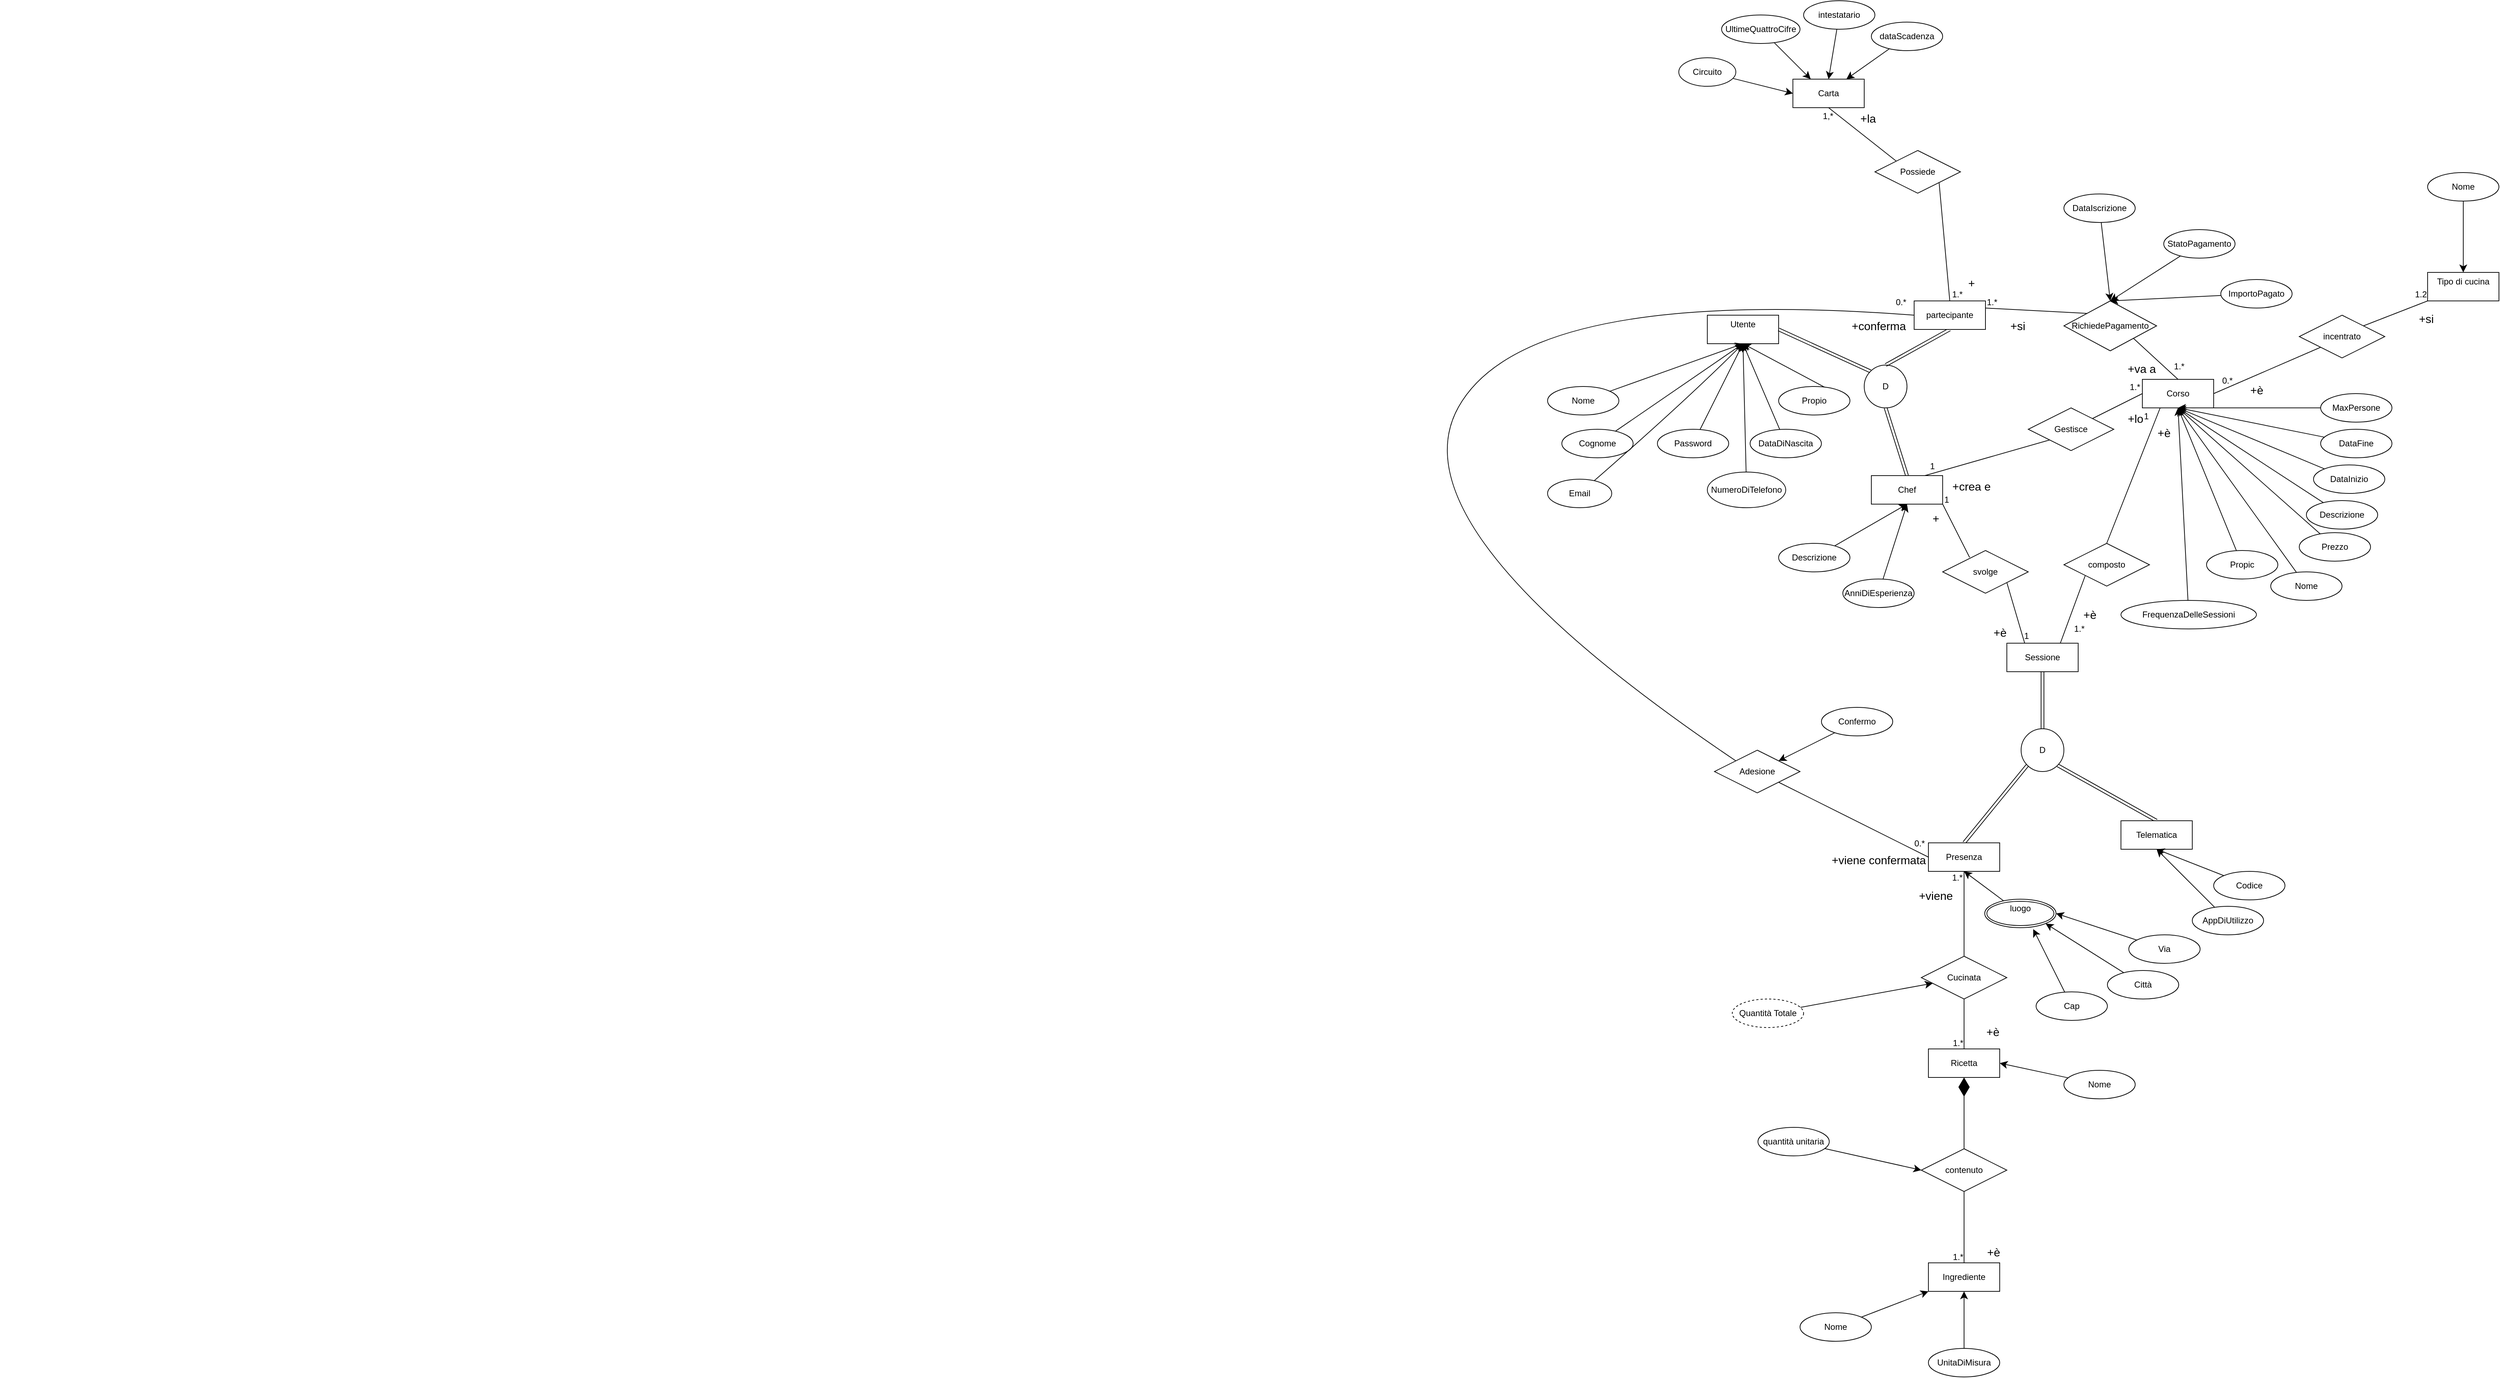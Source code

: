 <mxfile version="27.1.6">
  <diagram name="Pagina-1" id="CrMDjBlIIsMvtIR3jukK">
    <mxGraphModel dx="4675" dy="1011" grid="1" gridSize="10" guides="1" tooltips="1" connect="1" arrows="1" fold="1" page="1" pageScale="1" pageWidth="3000" pageHeight="2000" math="0" shadow="0">
      <root>
        <mxCell id="0" />
        <mxCell id="1" parent="0" />
        <mxCell id="z-VN7F9g0eXBZ2TctAri-1" value="Carta" style="whiteSpace=wrap;html=1;align=center;" vertex="1" parent="1">
          <mxGeometry x="1124" y="160" width="100" height="40" as="geometry" />
        </mxCell>
        <mxCell id="z-VN7F9g0eXBZ2TctAri-2" style="edgeStyle=none;curved=1;rounded=0;orthogonalLoop=1;jettySize=auto;html=1;entryX=0.25;entryY=0;entryDx=0;entryDy=0;fontSize=12;startSize=8;endSize=8;" edge="1" parent="1" source="z-VN7F9g0eXBZ2TctAri-3" target="z-VN7F9g0eXBZ2TctAri-1">
          <mxGeometry relative="1" as="geometry" />
        </mxCell>
        <mxCell id="z-VN7F9g0eXBZ2TctAri-3" value="UltimeQuattroCifre" style="ellipse;whiteSpace=wrap;html=1;align=center;" vertex="1" parent="1">
          <mxGeometry x="1024" y="70" width="110" height="40" as="geometry" />
        </mxCell>
        <mxCell id="z-VN7F9g0eXBZ2TctAri-4" style="edgeStyle=none;curved=1;rounded=0;orthogonalLoop=1;jettySize=auto;html=1;entryX=0.5;entryY=0;entryDx=0;entryDy=0;fontSize=12;startSize=8;endSize=8;" edge="1" parent="1" source="z-VN7F9g0eXBZ2TctAri-5" target="z-VN7F9g0eXBZ2TctAri-1">
          <mxGeometry relative="1" as="geometry" />
        </mxCell>
        <mxCell id="z-VN7F9g0eXBZ2TctAri-5" value="intestatario" style="ellipse;whiteSpace=wrap;html=1;align=center;" vertex="1" parent="1">
          <mxGeometry x="1139" y="50" width="100" height="40" as="geometry" />
        </mxCell>
        <mxCell id="z-VN7F9g0eXBZ2TctAri-6" style="edgeStyle=none;curved=1;rounded=0;orthogonalLoop=1;jettySize=auto;html=1;entryX=0.75;entryY=0;entryDx=0;entryDy=0;fontSize=12;startSize=8;endSize=8;" edge="1" parent="1" source="z-VN7F9g0eXBZ2TctAri-7" target="z-VN7F9g0eXBZ2TctAri-1">
          <mxGeometry relative="1" as="geometry" />
        </mxCell>
        <mxCell id="z-VN7F9g0eXBZ2TctAri-7" value="dataScadenza" style="ellipse;whiteSpace=wrap;html=1;align=center;" vertex="1" parent="1">
          <mxGeometry x="1234" y="80" width="100" height="40" as="geometry" />
        </mxCell>
        <mxCell id="z-VN7F9g0eXBZ2TctAri-8" style="edgeStyle=none;curved=1;rounded=0;orthogonalLoop=1;jettySize=auto;html=1;entryX=0;entryY=0.5;entryDx=0;entryDy=0;fontSize=12;startSize=8;endSize=8;" edge="1" parent="1" source="z-VN7F9g0eXBZ2TctAri-9" target="z-VN7F9g0eXBZ2TctAri-1">
          <mxGeometry relative="1" as="geometry" />
        </mxCell>
        <mxCell id="z-VN7F9g0eXBZ2TctAri-9" value="Circuito" style="ellipse;whiteSpace=wrap;html=1;align=center;" vertex="1" parent="1">
          <mxGeometry x="964" y="130" width="80" height="40" as="geometry" />
        </mxCell>
        <mxCell id="z-VN7F9g0eXBZ2TctAri-10" value="Utente&lt;div&gt;&lt;br&gt;&lt;/div&gt;" style="whiteSpace=wrap;html=1;align=center;" vertex="1" parent="1">
          <mxGeometry x="1004" y="491" width="100" height="40" as="geometry" />
        </mxCell>
        <mxCell id="z-VN7F9g0eXBZ2TctAri-11" style="edgeStyle=none;curved=1;rounded=0;orthogonalLoop=1;jettySize=auto;html=1;entryX=0.5;entryY=1;entryDx=0;entryDy=0;fontSize=12;startSize=8;endSize=8;" edge="1" parent="1" source="z-VN7F9g0eXBZ2TctAri-12" target="z-VN7F9g0eXBZ2TctAri-10">
          <mxGeometry relative="1" as="geometry" />
        </mxCell>
        <mxCell id="z-VN7F9g0eXBZ2TctAri-12" value="Cognome" style="ellipse;whiteSpace=wrap;html=1;align=center;" vertex="1" parent="1">
          <mxGeometry x="800" y="651" width="100" height="40" as="geometry" />
        </mxCell>
        <mxCell id="z-VN7F9g0eXBZ2TctAri-13" style="edgeStyle=none;curved=1;rounded=0;orthogonalLoop=1;jettySize=auto;html=1;entryX=0.5;entryY=1;entryDx=0;entryDy=0;fontSize=12;startSize=8;endSize=8;exitX=1;exitY=0.5;exitDx=0;exitDy=0;" edge="1" parent="1" source="z-VN7F9g0eXBZ2TctAri-14" target="z-VN7F9g0eXBZ2TctAri-10">
          <mxGeometry relative="1" as="geometry">
            <mxPoint x="882.627" y="473.699" as="sourcePoint" />
          </mxGeometry>
        </mxCell>
        <mxCell id="z-VN7F9g0eXBZ2TctAri-14" value="Propio" style="ellipse;whiteSpace=wrap;html=1;align=center;" vertex="1" parent="1">
          <mxGeometry x="1104" y="591" width="100" height="40" as="geometry" />
        </mxCell>
        <mxCell id="z-VN7F9g0eXBZ2TctAri-15" style="edgeStyle=none;curved=1;rounded=0;orthogonalLoop=1;jettySize=auto;html=1;entryX=0.5;entryY=1;entryDx=0;entryDy=0;fontSize=12;startSize=8;endSize=8;" edge="1" parent="1" source="z-VN7F9g0eXBZ2TctAri-16" target="z-VN7F9g0eXBZ2TctAri-10">
          <mxGeometry relative="1" as="geometry" />
        </mxCell>
        <mxCell id="z-VN7F9g0eXBZ2TctAri-16" value="Nome" style="ellipse;whiteSpace=wrap;html=1;align=center;" vertex="1" parent="1">
          <mxGeometry x="780" y="591" width="100" height="40" as="geometry" />
        </mxCell>
        <mxCell id="z-VN7F9g0eXBZ2TctAri-17" style="edgeStyle=none;curved=1;rounded=0;orthogonalLoop=1;jettySize=auto;html=1;entryX=0.5;entryY=1;entryDx=0;entryDy=0;fontSize=12;startSize=8;endSize=8;" edge="1" parent="1" source="z-VN7F9g0eXBZ2TctAri-18" target="z-VN7F9g0eXBZ2TctAri-10">
          <mxGeometry relative="1" as="geometry" />
        </mxCell>
        <mxCell id="z-VN7F9g0eXBZ2TctAri-18" value="NumeroDiTelefono" style="ellipse;whiteSpace=wrap;html=1;align=center;" vertex="1" parent="1">
          <mxGeometry x="1004" y="711" width="110" height="50" as="geometry" />
        </mxCell>
        <mxCell id="z-VN7F9g0eXBZ2TctAri-19" style="edgeStyle=none;curved=1;rounded=0;orthogonalLoop=1;jettySize=auto;html=1;entryX=0.5;entryY=1;entryDx=0;entryDy=0;fontSize=12;startSize=8;endSize=8;" edge="1" parent="1" source="z-VN7F9g0eXBZ2TctAri-20" target="z-VN7F9g0eXBZ2TctAri-10">
          <mxGeometry relative="1" as="geometry" />
        </mxCell>
        <mxCell id="z-VN7F9g0eXBZ2TctAri-20" value="DataDiNascita" style="ellipse;whiteSpace=wrap;html=1;align=center;" vertex="1" parent="1">
          <mxGeometry x="1064" y="651" width="100" height="40" as="geometry" />
        </mxCell>
        <mxCell id="z-VN7F9g0eXBZ2TctAri-21" style="edgeStyle=none;curved=1;rounded=0;orthogonalLoop=1;jettySize=auto;html=1;entryX=0.5;entryY=1;entryDx=0;entryDy=0;fontSize=12;startSize=8;endSize=8;" edge="1" parent="1" source="z-VN7F9g0eXBZ2TctAri-22" target="z-VN7F9g0eXBZ2TctAri-10">
          <mxGeometry relative="1" as="geometry">
            <Array as="points">
              <mxPoint x="974" y="611" />
            </Array>
          </mxGeometry>
        </mxCell>
        <mxCell id="z-VN7F9g0eXBZ2TctAri-22" value="Email" style="ellipse;whiteSpace=wrap;html=1;align=center;" vertex="1" parent="1">
          <mxGeometry x="780" y="721" width="90" height="40" as="geometry" />
        </mxCell>
        <mxCell id="z-VN7F9g0eXBZ2TctAri-23" style="edgeStyle=none;curved=1;rounded=0;orthogonalLoop=1;jettySize=auto;html=1;entryX=0.5;entryY=1;entryDx=0;entryDy=0;fontSize=12;startSize=8;endSize=8;" edge="1" parent="1" source="z-VN7F9g0eXBZ2TctAri-24" target="z-VN7F9g0eXBZ2TctAri-10">
          <mxGeometry relative="1" as="geometry" />
        </mxCell>
        <mxCell id="z-VN7F9g0eXBZ2TctAri-24" value="Password" style="ellipse;whiteSpace=wrap;html=1;align=center;" vertex="1" parent="1">
          <mxGeometry x="934" y="651" width="100" height="40" as="geometry" />
        </mxCell>
        <mxCell id="z-VN7F9g0eXBZ2TctAri-25" value="" style="verticalLabelPosition=bottom;verticalAlign=top;html=1;shape=mxgraph.flowchart.on-page_reference;" vertex="1" parent="1">
          <mxGeometry x="1224" y="561" width="60" height="60" as="geometry" />
        </mxCell>
        <mxCell id="z-VN7F9g0eXBZ2TctAri-26" value="" style="shape=link;html=1;rounded=0;fontSize=12;startSize=8;endSize=8;curved=1;entryX=0.145;entryY=0.145;entryDx=0;entryDy=0;entryPerimeter=0;" edge="1" parent="1" target="z-VN7F9g0eXBZ2TctAri-25">
          <mxGeometry relative="1" as="geometry">
            <mxPoint x="1104" y="511" as="sourcePoint" />
            <mxPoint x="1264" y="511" as="targetPoint" />
          </mxGeometry>
        </mxCell>
        <mxCell id="z-VN7F9g0eXBZ2TctAri-27" value="D" style="text;html=1;align=center;verticalAlign=middle;whiteSpace=wrap;rounded=0;" vertex="1" parent="1">
          <mxGeometry x="1224" y="576" width="60" height="30" as="geometry" />
        </mxCell>
        <mxCell id="z-VN7F9g0eXBZ2TctAri-28" value="" style="shape=link;html=1;rounded=0;fontSize=12;startSize=8;endSize=8;curved=1;entryX=0.5;entryY=1;entryDx=0;entryDy=0;entryPerimeter=0;exitX=0.5;exitY=0;exitDx=0;exitDy=0;" edge="1" parent="1" source="z-VN7F9g0eXBZ2TctAri-31" target="z-VN7F9g0eXBZ2TctAri-25">
          <mxGeometry width="100" relative="1" as="geometry">
            <mxPoint x="1264" y="711" as="sourcePoint" />
            <mxPoint x="1194" y="671" as="targetPoint" />
          </mxGeometry>
        </mxCell>
        <mxCell id="z-VN7F9g0eXBZ2TctAri-29" value="" style="shape=link;html=1;rounded=0;fontSize=12;startSize=8;endSize=8;curved=1;entryX=0.5;entryY=0;entryDx=0;entryDy=0;entryPerimeter=0;exitX=0.5;exitY=1;exitDx=0;exitDy=0;" edge="1" parent="1" source="z-VN7F9g0eXBZ2TctAri-30" target="z-VN7F9g0eXBZ2TctAri-25">
          <mxGeometry width="100" relative="1" as="geometry">
            <mxPoint x="1324" y="501" as="sourcePoint" />
            <mxPoint x="1194" y="581" as="targetPoint" />
          </mxGeometry>
        </mxCell>
        <mxCell id="z-VN7F9g0eXBZ2TctAri-30" value="partecipante" style="whiteSpace=wrap;html=1;align=center;" vertex="1" parent="1">
          <mxGeometry x="1294" y="471" width="100" height="40" as="geometry" />
        </mxCell>
        <mxCell id="z-VN7F9g0eXBZ2TctAri-31" value="Chef" style="whiteSpace=wrap;html=1;align=center;" vertex="1" parent="1">
          <mxGeometry x="1234" y="716" width="100" height="40" as="geometry" />
        </mxCell>
        <mxCell id="z-VN7F9g0eXBZ2TctAri-32" value="Possiede" style="shape=rhombus;perimeter=rhombusPerimeter;whiteSpace=wrap;html=1;align=center;" vertex="1" parent="1">
          <mxGeometry x="1239" y="260" width="120" height="60" as="geometry" />
        </mxCell>
        <mxCell id="z-VN7F9g0eXBZ2TctAri-33" value="" style="endArrow=none;html=1;rounded=0;fontSize=12;startSize=8;endSize=8;curved=1;entryX=0.5;entryY=0;entryDx=0;entryDy=0;exitX=1;exitY=1;exitDx=0;exitDy=0;" edge="1" parent="1" source="z-VN7F9g0eXBZ2TctAri-32" target="z-VN7F9g0eXBZ2TctAri-30">
          <mxGeometry relative="1" as="geometry">
            <mxPoint x="1144" y="411" as="sourcePoint" />
            <mxPoint x="1304" y="411" as="targetPoint" />
          </mxGeometry>
        </mxCell>
        <mxCell id="z-VN7F9g0eXBZ2TctAri-34" value="1.*" style="resizable=0;html=1;whiteSpace=wrap;align=right;verticalAlign=bottom;" connectable="0" vertex="1" parent="z-VN7F9g0eXBZ2TctAri-33">
          <mxGeometry x="1" relative="1" as="geometry">
            <mxPoint x="20" as="offset" />
          </mxGeometry>
        </mxCell>
        <mxCell id="z-VN7F9g0eXBZ2TctAri-35" value="" style="endArrow=none;html=1;rounded=0;fontSize=12;startSize=8;endSize=8;curved=1;exitX=0.5;exitY=1;exitDx=0;exitDy=0;entryX=0;entryY=0;entryDx=0;entryDy=0;" edge="1" parent="1" source="z-VN7F9g0eXBZ2TctAri-1" target="z-VN7F9g0eXBZ2TctAri-32">
          <mxGeometry relative="1" as="geometry">
            <mxPoint x="1184" y="280" as="sourcePoint" />
            <mxPoint x="1344" y="280" as="targetPoint" />
          </mxGeometry>
        </mxCell>
        <mxCell id="z-VN7F9g0eXBZ2TctAri-36" value="1,*" style="resizable=0;html=1;whiteSpace=wrap;align=left;verticalAlign=bottom;" connectable="0" vertex="1" parent="z-VN7F9g0eXBZ2TctAri-35">
          <mxGeometry x="-1" relative="1" as="geometry">
            <mxPoint x="-10" y="20" as="offset" />
          </mxGeometry>
        </mxCell>
        <mxCell id="z-VN7F9g0eXBZ2TctAri-37" style="edgeStyle=none;curved=1;rounded=0;orthogonalLoop=1;jettySize=auto;html=1;entryX=0.5;entryY=1;entryDx=0;entryDy=0;fontSize=12;startSize=8;endSize=8;" edge="1" parent="1" source="z-VN7F9g0eXBZ2TctAri-38" target="z-VN7F9g0eXBZ2TctAri-31">
          <mxGeometry relative="1" as="geometry" />
        </mxCell>
        <mxCell id="z-VN7F9g0eXBZ2TctAri-38" value="Descrizione" style="ellipse;whiteSpace=wrap;html=1;align=center;" vertex="1" parent="1">
          <mxGeometry x="1104" y="811" width="100" height="40" as="geometry" />
        </mxCell>
        <mxCell id="z-VN7F9g0eXBZ2TctAri-39" style="edgeStyle=none;curved=1;rounded=0;orthogonalLoop=1;jettySize=auto;html=1;entryX=0.5;entryY=1;entryDx=0;entryDy=0;fontSize=12;startSize=8;endSize=8;" edge="1" parent="1" source="z-VN7F9g0eXBZ2TctAri-40" target="z-VN7F9g0eXBZ2TctAri-31">
          <mxGeometry relative="1" as="geometry" />
        </mxCell>
        <mxCell id="z-VN7F9g0eXBZ2TctAri-40" value="AnniDiEsperienza" style="ellipse;whiteSpace=wrap;html=1;align=center;" vertex="1" parent="1">
          <mxGeometry x="1194" y="861" width="100" height="40" as="geometry" />
        </mxCell>
        <mxCell id="z-VN7F9g0eXBZ2TctAri-41" value="Corso" style="whiteSpace=wrap;html=1;align=center;" vertex="1" parent="1">
          <mxGeometry x="1614" y="581" width="100" height="40" as="geometry" />
        </mxCell>
        <mxCell id="z-VN7F9g0eXBZ2TctAri-42" style="edgeStyle=none;curved=1;rounded=0;orthogonalLoop=1;jettySize=auto;html=1;entryX=0.5;entryY=1;entryDx=0;entryDy=0;fontSize=12;startSize=8;endSize=8;" edge="1" parent="1" source="z-VN7F9g0eXBZ2TctAri-43" target="z-VN7F9g0eXBZ2TctAri-41">
          <mxGeometry relative="1" as="geometry" />
        </mxCell>
        <mxCell id="z-VN7F9g0eXBZ2TctAri-43" value="Nome" style="ellipse;whiteSpace=wrap;html=1;align=center;" vertex="1" parent="1">
          <mxGeometry x="1794" y="851" width="100" height="40" as="geometry" />
        </mxCell>
        <mxCell id="z-VN7F9g0eXBZ2TctAri-44" style="edgeStyle=none;curved=1;rounded=0;orthogonalLoop=1;jettySize=auto;html=1;entryX=0.5;entryY=1;entryDx=0;entryDy=0;fontSize=12;startSize=8;endSize=8;" edge="1" parent="1" source="z-VN7F9g0eXBZ2TctAri-45" target="z-VN7F9g0eXBZ2TctAri-41">
          <mxGeometry relative="1" as="geometry" />
        </mxCell>
        <mxCell id="z-VN7F9g0eXBZ2TctAri-45" value="FrequenzaDelleSessioni" style="ellipse;whiteSpace=wrap;html=1;align=center;" vertex="1" parent="1">
          <mxGeometry x="1584" y="891" width="190" height="40" as="geometry" />
        </mxCell>
        <mxCell id="z-VN7F9g0eXBZ2TctAri-46" style="edgeStyle=none;curved=1;rounded=0;orthogonalLoop=1;jettySize=auto;html=1;entryX=0.5;entryY=1;entryDx=0;entryDy=0;fontSize=12;startSize=8;endSize=8;" edge="1" parent="1" source="z-VN7F9g0eXBZ2TctAri-47" target="z-VN7F9g0eXBZ2TctAri-41">
          <mxGeometry relative="1" as="geometry" />
        </mxCell>
        <mxCell id="z-VN7F9g0eXBZ2TctAri-47" value="Propic" style="ellipse;whiteSpace=wrap;html=1;align=center;" vertex="1" parent="1">
          <mxGeometry x="1704" y="821" width="100" height="40" as="geometry" />
        </mxCell>
        <mxCell id="z-VN7F9g0eXBZ2TctAri-48" style="edgeStyle=none;curved=1;rounded=0;orthogonalLoop=1;jettySize=auto;html=1;entryX=0.5;entryY=1;entryDx=0;entryDy=0;fontSize=12;startSize=8;endSize=8;" edge="1" parent="1" source="z-VN7F9g0eXBZ2TctAri-49" target="z-VN7F9g0eXBZ2TctAri-41">
          <mxGeometry relative="1" as="geometry" />
        </mxCell>
        <mxCell id="z-VN7F9g0eXBZ2TctAri-49" value="Prezzo" style="ellipse;whiteSpace=wrap;html=1;align=center;" vertex="1" parent="1">
          <mxGeometry x="1834" y="796" width="100" height="40" as="geometry" />
        </mxCell>
        <mxCell id="z-VN7F9g0eXBZ2TctAri-50" style="edgeStyle=none;curved=1;rounded=0;orthogonalLoop=1;jettySize=auto;html=1;entryX=0.5;entryY=1;entryDx=0;entryDy=0;fontSize=12;startSize=8;endSize=8;" edge="1" parent="1" source="z-VN7F9g0eXBZ2TctAri-51" target="z-VN7F9g0eXBZ2TctAri-41">
          <mxGeometry relative="1" as="geometry" />
        </mxCell>
        <mxCell id="z-VN7F9g0eXBZ2TctAri-51" value="Descrizione" style="ellipse;whiteSpace=wrap;html=1;align=center;" vertex="1" parent="1">
          <mxGeometry x="1844" y="751" width="100" height="40" as="geometry" />
        </mxCell>
        <mxCell id="z-VN7F9g0eXBZ2TctAri-52" style="edgeStyle=none;curved=1;rounded=0;orthogonalLoop=1;jettySize=auto;html=1;entryX=0.5;entryY=1;entryDx=0;entryDy=0;fontSize=12;startSize=8;endSize=8;" edge="1" parent="1" source="z-VN7F9g0eXBZ2TctAri-53" target="z-VN7F9g0eXBZ2TctAri-41">
          <mxGeometry relative="1" as="geometry" />
        </mxCell>
        <mxCell id="z-VN7F9g0eXBZ2TctAri-53" value="DataInizio" style="ellipse;whiteSpace=wrap;html=1;align=center;" vertex="1" parent="1">
          <mxGeometry x="1854" y="701" width="100" height="40" as="geometry" />
        </mxCell>
        <mxCell id="z-VN7F9g0eXBZ2TctAri-54" style="edgeStyle=none;curved=1;rounded=0;orthogonalLoop=1;jettySize=auto;html=1;entryX=0.5;entryY=1;entryDx=0;entryDy=0;fontSize=12;startSize=8;endSize=8;" edge="1" parent="1" source="z-VN7F9g0eXBZ2TctAri-55" target="z-VN7F9g0eXBZ2TctAri-41">
          <mxGeometry relative="1" as="geometry" />
        </mxCell>
        <mxCell id="z-VN7F9g0eXBZ2TctAri-55" value="DataFine" style="ellipse;whiteSpace=wrap;html=1;align=center;" vertex="1" parent="1">
          <mxGeometry x="1864" y="651" width="100" height="40" as="geometry" />
        </mxCell>
        <mxCell id="z-VN7F9g0eXBZ2TctAri-56" style="edgeStyle=none;curved=1;rounded=0;orthogonalLoop=1;jettySize=auto;html=1;entryX=0.5;entryY=1;entryDx=0;entryDy=0;fontSize=12;startSize=8;endSize=8;" edge="1" parent="1" source="z-VN7F9g0eXBZ2TctAri-57" target="z-VN7F9g0eXBZ2TctAri-41">
          <mxGeometry relative="1" as="geometry" />
        </mxCell>
        <mxCell id="z-VN7F9g0eXBZ2TctAri-57" value="MaxPersone" style="ellipse;whiteSpace=wrap;html=1;align=center;" vertex="1" parent="1">
          <mxGeometry x="1864" y="601" width="100" height="40" as="geometry" />
        </mxCell>
        <mxCell id="z-VN7F9g0eXBZ2TctAri-58" value="RichiedePagamento" style="shape=rhombus;perimeter=rhombusPerimeter;whiteSpace=wrap;html=1;align=center;" vertex="1" parent="1">
          <mxGeometry x="1504" y="471" width="130" height="70" as="geometry" />
        </mxCell>
        <mxCell id="z-VN7F9g0eXBZ2TctAri-59" value="" style="endArrow=none;html=1;rounded=0;fontSize=12;startSize=8;endSize=8;curved=1;entryX=0.5;entryY=0;entryDx=0;entryDy=0;exitX=1;exitY=1;exitDx=0;exitDy=0;" edge="1" parent="1" source="z-VN7F9g0eXBZ2TctAri-58" target="z-VN7F9g0eXBZ2TctAri-41">
          <mxGeometry relative="1" as="geometry">
            <mxPoint x="1394" y="551" as="sourcePoint" />
            <mxPoint x="1554" y="551" as="targetPoint" />
          </mxGeometry>
        </mxCell>
        <mxCell id="z-VN7F9g0eXBZ2TctAri-60" value="1.*" style="resizable=0;html=1;whiteSpace=wrap;align=right;verticalAlign=bottom;" connectable="0" vertex="1" parent="z-VN7F9g0eXBZ2TctAri-59">
          <mxGeometry x="1" relative="1" as="geometry">
            <mxPoint x="10" y="-10" as="offset" />
          </mxGeometry>
        </mxCell>
        <mxCell id="z-VN7F9g0eXBZ2TctAri-61" value="" style="endArrow=none;html=1;rounded=0;fontSize=12;startSize=8;endSize=8;curved=1;exitX=1;exitY=0.25;exitDx=0;exitDy=0;entryX=0;entryY=0;entryDx=0;entryDy=0;" edge="1" parent="1" source="z-VN7F9g0eXBZ2TctAri-30" target="z-VN7F9g0eXBZ2TctAri-58">
          <mxGeometry relative="1" as="geometry">
            <mxPoint x="1394" y="551" as="sourcePoint" />
            <mxPoint x="1554" y="551" as="targetPoint" />
          </mxGeometry>
        </mxCell>
        <mxCell id="z-VN7F9g0eXBZ2TctAri-62" value="1.*" style="resizable=0;html=1;whiteSpace=wrap;align=left;verticalAlign=bottom;" connectable="0" vertex="1" parent="z-VN7F9g0eXBZ2TctAri-61">
          <mxGeometry x="-1" relative="1" as="geometry" />
        </mxCell>
        <mxCell id="z-VN7F9g0eXBZ2TctAri-63" style="edgeStyle=none;curved=1;rounded=0;orthogonalLoop=1;jettySize=auto;html=1;entryX=0.5;entryY=0;entryDx=0;entryDy=0;fontSize=12;startSize=8;endSize=8;" edge="1" parent="1" source="z-VN7F9g0eXBZ2TctAri-64" target="z-VN7F9g0eXBZ2TctAri-58">
          <mxGeometry relative="1" as="geometry" />
        </mxCell>
        <mxCell id="z-VN7F9g0eXBZ2TctAri-64" value="DataIscrizione" style="ellipse;whiteSpace=wrap;html=1;align=center;" vertex="1" parent="1">
          <mxGeometry x="1504" y="321" width="100" height="40" as="geometry" />
        </mxCell>
        <mxCell id="z-VN7F9g0eXBZ2TctAri-65" style="edgeStyle=none;curved=1;rounded=0;orthogonalLoop=1;jettySize=auto;html=1;entryX=0.5;entryY=0;entryDx=0;entryDy=0;fontSize=12;startSize=8;endSize=8;" edge="1" parent="1" source="z-VN7F9g0eXBZ2TctAri-66" target="z-VN7F9g0eXBZ2TctAri-58">
          <mxGeometry relative="1" as="geometry" />
        </mxCell>
        <mxCell id="z-VN7F9g0eXBZ2TctAri-66" value="StatoPagamento" style="ellipse;whiteSpace=wrap;html=1;align=center;" vertex="1" parent="1">
          <mxGeometry x="1644" y="371" width="100" height="40" as="geometry" />
        </mxCell>
        <mxCell id="z-VN7F9g0eXBZ2TctAri-67" style="edgeStyle=none;curved=1;rounded=0;orthogonalLoop=1;jettySize=auto;html=1;entryX=0.5;entryY=0;entryDx=0;entryDy=0;fontSize=12;startSize=8;endSize=8;" edge="1" parent="1" source="z-VN7F9g0eXBZ2TctAri-68" target="z-VN7F9g0eXBZ2TctAri-58">
          <mxGeometry relative="1" as="geometry" />
        </mxCell>
        <mxCell id="z-VN7F9g0eXBZ2TctAri-68" value="ImportoPagato" style="ellipse;whiteSpace=wrap;html=1;align=center;" vertex="1" parent="1">
          <mxGeometry x="1724" y="441" width="100" height="40" as="geometry" />
        </mxCell>
        <mxCell id="z-VN7F9g0eXBZ2TctAri-69" value="Gestisce" style="shape=rhombus;perimeter=rhombusPerimeter;whiteSpace=wrap;html=1;align=center;" vertex="1" parent="1">
          <mxGeometry x="1454" y="621" width="120" height="60" as="geometry" />
        </mxCell>
        <mxCell id="z-VN7F9g0eXBZ2TctAri-70" value="" style="endArrow=none;html=1;rounded=0;fontSize=12;startSize=8;endSize=8;curved=1;exitX=0.75;exitY=0;exitDx=0;exitDy=0;entryX=0;entryY=1;entryDx=0;entryDy=0;" edge="1" parent="1" source="z-VN7F9g0eXBZ2TctAri-31" target="z-VN7F9g0eXBZ2TctAri-69">
          <mxGeometry relative="1" as="geometry">
            <mxPoint x="1384" y="831" as="sourcePoint" />
            <mxPoint x="1544" y="831" as="targetPoint" />
          </mxGeometry>
        </mxCell>
        <mxCell id="z-VN7F9g0eXBZ2TctAri-71" value="1" style="resizable=0;html=1;whiteSpace=wrap;align=right;verticalAlign=bottom;" connectable="0" vertex="1" parent="z-VN7F9g0eXBZ2TctAri-70">
          <mxGeometry x="1" relative="1" as="geometry">
            <mxPoint x="-159" y="45" as="offset" />
          </mxGeometry>
        </mxCell>
        <mxCell id="z-VN7F9g0eXBZ2TctAri-72" value="" style="endArrow=none;html=1;rounded=0;fontSize=12;startSize=8;endSize=8;curved=1;exitX=1;exitY=0;exitDx=0;exitDy=0;entryX=0;entryY=0.5;entryDx=0;entryDy=0;" edge="1" parent="1" source="z-VN7F9g0eXBZ2TctAri-69" target="z-VN7F9g0eXBZ2TctAri-41">
          <mxGeometry relative="1" as="geometry">
            <mxPoint x="1414" y="841" as="sourcePoint" />
            <mxPoint x="1574" y="841" as="targetPoint" />
          </mxGeometry>
        </mxCell>
        <mxCell id="z-VN7F9g0eXBZ2TctAri-73" value="1.*" style="resizable=0;html=1;whiteSpace=wrap;align=right;verticalAlign=bottom;" connectable="0" vertex="1" parent="z-VN7F9g0eXBZ2TctAri-72">
          <mxGeometry x="1" relative="1" as="geometry">
            <mxPoint x="-2" as="offset" />
          </mxGeometry>
        </mxCell>
        <mxCell id="z-VN7F9g0eXBZ2TctAri-74" value="Tipo di cucina&lt;div&gt;&lt;br&gt;&lt;/div&gt;" style="whiteSpace=wrap;html=1;align=center;" vertex="1" parent="1">
          <mxGeometry x="2014" y="431" width="100" height="40" as="geometry" />
        </mxCell>
        <mxCell id="z-VN7F9g0eXBZ2TctAri-75" style="edgeStyle=none;curved=1;rounded=0;orthogonalLoop=1;jettySize=auto;html=1;entryX=0.5;entryY=0;entryDx=0;entryDy=0;fontSize=12;startSize=8;endSize=8;" edge="1" parent="1" source="z-VN7F9g0eXBZ2TctAri-76" target="z-VN7F9g0eXBZ2TctAri-74">
          <mxGeometry relative="1" as="geometry" />
        </mxCell>
        <mxCell id="z-VN7F9g0eXBZ2TctAri-76" value="Nome" style="ellipse;whiteSpace=wrap;html=1;align=center;" vertex="1" parent="1">
          <mxGeometry x="2014" y="291" width="100" height="40" as="geometry" />
        </mxCell>
        <mxCell id="z-VN7F9g0eXBZ2TctAri-77" value="incentrato" style="shape=rhombus;perimeter=rhombusPerimeter;whiteSpace=wrap;html=1;align=center;" vertex="1" parent="1">
          <mxGeometry x="1834" y="491" width="120" height="60" as="geometry" />
        </mxCell>
        <mxCell id="z-VN7F9g0eXBZ2TctAri-78" value="" style="endArrow=none;html=1;rounded=0;fontSize=12;startSize=8;endSize=8;curved=1;exitX=1;exitY=0;exitDx=0;exitDy=0;entryX=0;entryY=1;entryDx=0;entryDy=0;" edge="1" parent="1" source="z-VN7F9g0eXBZ2TctAri-77" target="z-VN7F9g0eXBZ2TctAri-74">
          <mxGeometry relative="1" as="geometry">
            <mxPoint x="1894" y="441" as="sourcePoint" />
            <mxPoint x="2054" y="441" as="targetPoint" />
          </mxGeometry>
        </mxCell>
        <mxCell id="z-VN7F9g0eXBZ2TctAri-79" value="0.*" style="resizable=0;html=1;whiteSpace=wrap;align=left;verticalAlign=bottom;" connectable="0" vertex="1" parent="z-VN7F9g0eXBZ2TctAri-78">
          <mxGeometry x="-1" relative="1" as="geometry">
            <mxPoint x="-200" y="85" as="offset" />
          </mxGeometry>
        </mxCell>
        <mxCell id="z-VN7F9g0eXBZ2TctAri-80" value="" style="endArrow=none;html=1;rounded=0;fontSize=12;startSize=8;endSize=8;curved=1;exitX=1;exitY=0.5;exitDx=0;exitDy=0;entryX=0;entryY=1;entryDx=0;entryDy=0;" edge="1" parent="1" source="z-VN7F9g0eXBZ2TctAri-41" target="z-VN7F9g0eXBZ2TctAri-77">
          <mxGeometry relative="1" as="geometry">
            <mxPoint x="1774" y="581" as="sourcePoint" />
            <mxPoint x="1934" y="581" as="targetPoint" />
          </mxGeometry>
        </mxCell>
        <mxCell id="z-VN7F9g0eXBZ2TctAri-81" value="1.2" style="resizable=0;html=1;whiteSpace=wrap;align=right;verticalAlign=bottom;" connectable="0" vertex="1" parent="z-VN7F9g0eXBZ2TctAri-80">
          <mxGeometry x="1" relative="1" as="geometry">
            <mxPoint x="150" y="-65" as="offset" />
          </mxGeometry>
        </mxCell>
        <mxCell id="z-VN7F9g0eXBZ2TctAri-82" style="edgeStyle=none;curved=1;rounded=0;orthogonalLoop=1;jettySize=auto;html=1;exitX=1;exitY=0;exitDx=0;exitDy=0;fontSize=12;startSize=8;endSize=8;" edge="1" parent="1" source="z-VN7F9g0eXBZ2TctAri-53" target="z-VN7F9g0eXBZ2TctAri-53">
          <mxGeometry relative="1" as="geometry" />
        </mxCell>
        <mxCell id="z-VN7F9g0eXBZ2TctAri-83" value="Sessione" style="whiteSpace=wrap;html=1;align=center;" vertex="1" parent="1">
          <mxGeometry x="1424" y="951" width="100" height="40" as="geometry" />
        </mxCell>
        <mxCell id="z-VN7F9g0eXBZ2TctAri-84" value="" style="shape=link;html=1;rounded=0;fontSize=12;startSize=8;endSize=8;curved=1;entryX=0.5;entryY=1;entryDx=0;entryDy=0;" edge="1" parent="1" target="z-VN7F9g0eXBZ2TctAri-83">
          <mxGeometry width="100" relative="1" as="geometry">
            <mxPoint x="1474" y="1071" as="sourcePoint" />
            <mxPoint x="1464" y="1041" as="targetPoint" />
          </mxGeometry>
        </mxCell>
        <mxCell id="z-VN7F9g0eXBZ2TctAri-85" value="" style="verticalLabelPosition=bottom;verticalAlign=top;html=1;shape=mxgraph.flowchart.on-page_reference;" vertex="1" parent="1">
          <mxGeometry x="1444" y="1071" width="60" height="60" as="geometry" />
        </mxCell>
        <mxCell id="z-VN7F9g0eXBZ2TctAri-86" value="D" style="text;html=1;align=center;verticalAlign=middle;whiteSpace=wrap;rounded=0;" vertex="1" parent="1">
          <mxGeometry x="1444" y="1086" width="60" height="30" as="geometry" />
        </mxCell>
        <mxCell id="z-VN7F9g0eXBZ2TctAri-87" value="" style="shape=link;html=1;rounded=0;fontSize=12;startSize=8;endSize=8;curved=1;entryX=0.145;entryY=0.855;entryDx=0;entryDy=0;entryPerimeter=0;exitX=0.5;exitY=0;exitDx=0;exitDy=0;" edge="1" parent="1" source="z-VN7F9g0eXBZ2TctAri-89" target="z-VN7F9g0eXBZ2TctAri-85">
          <mxGeometry width="100" relative="1" as="geometry">
            <mxPoint x="1384" y="1191" as="sourcePoint" />
            <mxPoint x="1434" y="1161" as="targetPoint" />
          </mxGeometry>
        </mxCell>
        <mxCell id="z-VN7F9g0eXBZ2TctAri-88" value="" style="shape=link;html=1;rounded=0;fontSize=12;startSize=8;endSize=8;curved=1;entryX=0.855;entryY=0.855;entryDx=0;entryDy=0;entryPerimeter=0;exitX=0.5;exitY=0;exitDx=0;exitDy=0;" edge="1" parent="1" source="z-VN7F9g0eXBZ2TctAri-90" target="z-VN7F9g0eXBZ2TctAri-85">
          <mxGeometry width="100" relative="1" as="geometry">
            <mxPoint x="1564" y="1211" as="sourcePoint" />
            <mxPoint x="1484" y="1221" as="targetPoint" />
          </mxGeometry>
        </mxCell>
        <mxCell id="z-VN7F9g0eXBZ2TctAri-89" value="Presenza" style="whiteSpace=wrap;html=1;align=center;" vertex="1" parent="1">
          <mxGeometry x="1314" y="1231" width="100" height="40" as="geometry" />
        </mxCell>
        <mxCell id="z-VN7F9g0eXBZ2TctAri-90" value="Telematica" style="whiteSpace=wrap;html=1;align=center;" vertex="1" parent="1">
          <mxGeometry x="1584" y="1200" width="100" height="40" as="geometry" />
        </mxCell>
        <mxCell id="z-VN7F9g0eXBZ2TctAri-91" style="edgeStyle=none;curved=1;rounded=0;orthogonalLoop=1;jettySize=auto;html=1;entryX=0.5;entryY=1;entryDx=0;entryDy=0;fontSize=12;startSize=8;endSize=8;" edge="1" parent="1" source="z-VN7F9g0eXBZ2TctAri-128" target="z-VN7F9g0eXBZ2TctAri-89">
          <mxGeometry relative="1" as="geometry">
            <mxPoint x="1417.047" y="1304.155" as="sourcePoint" />
          </mxGeometry>
        </mxCell>
        <mxCell id="z-VN7F9g0eXBZ2TctAri-92" style="edgeStyle=none;curved=1;rounded=0;orthogonalLoop=1;jettySize=auto;html=1;entryX=0.5;entryY=1;entryDx=0;entryDy=0;fontSize=12;startSize=8;endSize=8;" edge="1" parent="1" source="z-VN7F9g0eXBZ2TctAri-93" target="z-VN7F9g0eXBZ2TctAri-90">
          <mxGeometry relative="1" as="geometry" />
        </mxCell>
        <mxCell id="z-VN7F9g0eXBZ2TctAri-93" value="AppDiUtilizzo" style="ellipse;whiteSpace=wrap;html=1;align=center;" vertex="1" parent="1">
          <mxGeometry x="1684" y="1320" width="100" height="40" as="geometry" />
        </mxCell>
        <mxCell id="z-VN7F9g0eXBZ2TctAri-94" style="edgeStyle=none;curved=1;rounded=0;orthogonalLoop=1;jettySize=auto;html=1;entryX=0.5;entryY=1;entryDx=0;entryDy=0;fontSize=12;startSize=8;endSize=8;" edge="1" parent="1" source="z-VN7F9g0eXBZ2TctAri-95" target="z-VN7F9g0eXBZ2TctAri-90">
          <mxGeometry relative="1" as="geometry" />
        </mxCell>
        <mxCell id="z-VN7F9g0eXBZ2TctAri-95" value="Codice" style="ellipse;whiteSpace=wrap;html=1;align=center;" vertex="1" parent="1">
          <mxGeometry x="1714" y="1271" width="100" height="40" as="geometry" />
        </mxCell>
        <mxCell id="z-VN7F9g0eXBZ2TctAri-96" value="svolge" style="shape=rhombus;perimeter=rhombusPerimeter;whiteSpace=wrap;html=1;align=center;" vertex="1" parent="1">
          <mxGeometry x="1334" y="821" width="120" height="60" as="geometry" />
        </mxCell>
        <mxCell id="z-VN7F9g0eXBZ2TctAri-97" value="" style="endArrow=none;html=1;rounded=0;fontSize=12;startSize=8;endSize=8;curved=1;entryX=0.25;entryY=0;entryDx=0;entryDy=0;exitX=1;exitY=1;exitDx=0;exitDy=0;" edge="1" parent="1" source="z-VN7F9g0eXBZ2TctAri-96" target="z-VN7F9g0eXBZ2TctAri-83">
          <mxGeometry relative="1" as="geometry">
            <mxPoint x="1354" y="891" as="sourcePoint" />
            <mxPoint x="1514" y="891" as="targetPoint" />
          </mxGeometry>
        </mxCell>
        <mxCell id="z-VN7F9g0eXBZ2TctAri-98" value="1" style="resizable=0;html=1;whiteSpace=wrap;align=right;verticalAlign=bottom;" connectable="0" vertex="1" parent="z-VN7F9g0eXBZ2TctAri-97">
          <mxGeometry x="1" relative="1" as="geometry">
            <mxPoint x="8" y="-1" as="offset" />
          </mxGeometry>
        </mxCell>
        <mxCell id="z-VN7F9g0eXBZ2TctAri-99" value="" style="endArrow=none;html=1;rounded=0;fontSize=12;startSize=8;endSize=8;curved=1;exitX=0.315;exitY=0.163;exitDx=0;exitDy=0;exitPerimeter=0;entryX=1;entryY=1;entryDx=0;entryDy=0;" edge="1" parent="1" source="z-VN7F9g0eXBZ2TctAri-96" target="z-VN7F9g0eXBZ2TctAri-31">
          <mxGeometry relative="1" as="geometry">
            <mxPoint x="1204" y="991" as="sourcePoint" />
            <mxPoint x="1364" y="751" as="targetPoint" />
          </mxGeometry>
        </mxCell>
        <mxCell id="z-VN7F9g0eXBZ2TctAri-100" value="1" style="resizable=0;html=1;whiteSpace=wrap;align=right;verticalAlign=bottom;" connectable="0" vertex="1" parent="z-VN7F9g0eXBZ2TctAri-99">
          <mxGeometry x="1" relative="1" as="geometry">
            <mxPoint x="11" y="3" as="offset" />
          </mxGeometry>
        </mxCell>
        <mxCell id="z-VN7F9g0eXBZ2TctAri-101" value="Adesione" style="shape=rhombus;perimeter=rhombusPerimeter;whiteSpace=wrap;html=1;align=center;" vertex="1" parent="1">
          <mxGeometry x="1014" y="1101" width="120" height="60" as="geometry" />
        </mxCell>
        <mxCell id="z-VN7F9g0eXBZ2TctAri-102" style="edgeStyle=none;curved=1;rounded=0;orthogonalLoop=1;jettySize=auto;html=1;entryX=1;entryY=0;entryDx=0;entryDy=0;fontSize=12;startSize=8;endSize=8;" edge="1" parent="1" source="z-VN7F9g0eXBZ2TctAri-103" target="z-VN7F9g0eXBZ2TctAri-101">
          <mxGeometry relative="1" as="geometry" />
        </mxCell>
        <mxCell id="z-VN7F9g0eXBZ2TctAri-103" value="Confermo" style="ellipse;whiteSpace=wrap;html=1;align=center;" vertex="1" parent="1">
          <mxGeometry x="1164" y="1041" width="100" height="40" as="geometry" />
        </mxCell>
        <mxCell id="z-VN7F9g0eXBZ2TctAri-104" value="" style="endArrow=none;html=1;rounded=0;fontSize=12;startSize=8;endSize=8;curved=1;exitX=0;exitY=0.5;exitDx=0;exitDy=0;entryX=0;entryY=0;entryDx=0;entryDy=0;" edge="1" parent="1" source="z-VN7F9g0eXBZ2TctAri-30" target="z-VN7F9g0eXBZ2TctAri-101">
          <mxGeometry relative="1" as="geometry">
            <mxPoint x="700" y="900" as="sourcePoint" />
            <mxPoint x="860" y="900" as="targetPoint" />
            <Array as="points">
              <mxPoint x="750" y="450" />
              <mxPoint x="560" y="790" />
            </Array>
          </mxGeometry>
        </mxCell>
        <mxCell id="z-VN7F9g0eXBZ2TctAri-105" value="0.*" style="resizable=0;html=1;whiteSpace=wrap;align=right;verticalAlign=bottom;" connectable="0" vertex="1" parent="1">
          <mxGeometry x="1284" y="481" as="geometry" />
        </mxCell>
        <mxCell id="z-VN7F9g0eXBZ2TctAri-106" value="" style="endArrow=none;html=1;rounded=0;fontSize=12;startSize=8;endSize=8;curved=1;exitX=1;exitY=1;exitDx=0;exitDy=0;entryX=0;entryY=0.5;entryDx=0;entryDy=0;" edge="1" parent="1" source="z-VN7F9g0eXBZ2TctAri-101" target="z-VN7F9g0eXBZ2TctAri-89">
          <mxGeometry relative="1" as="geometry">
            <mxPoint x="1175" y="1180" as="sourcePoint" />
            <mxPoint x="1335" y="1180" as="targetPoint" />
          </mxGeometry>
        </mxCell>
        <mxCell id="z-VN7F9g0eXBZ2TctAri-107" value="0.*" style="resizable=0;html=1;whiteSpace=wrap;align=right;verticalAlign=bottom;" connectable="0" vertex="1" parent="z-VN7F9g0eXBZ2TctAri-106">
          <mxGeometry x="1" relative="1" as="geometry">
            <mxPoint x="-4" y="-11" as="offset" />
          </mxGeometry>
        </mxCell>
        <mxCell id="z-VN7F9g0eXBZ2TctAri-108" value="composto" style="shape=rhombus;perimeter=rhombusPerimeter;whiteSpace=wrap;html=1;align=center;" vertex="1" parent="1">
          <mxGeometry x="1504" y="811" width="120" height="60" as="geometry" />
        </mxCell>
        <mxCell id="z-VN7F9g0eXBZ2TctAri-109" value="" style="endArrow=none;html=1;rounded=0;fontSize=12;startSize=8;endSize=8;curved=1;exitX=0;exitY=1;exitDx=0;exitDy=0;entryX=0.75;entryY=0;entryDx=0;entryDy=0;" edge="1" parent="1" source="z-VN7F9g0eXBZ2TctAri-108" target="z-VN7F9g0eXBZ2TctAri-83">
          <mxGeometry relative="1" as="geometry">
            <mxPoint x="1665" y="1000" as="sourcePoint" />
            <mxPoint x="1895" y="1060" as="targetPoint" />
          </mxGeometry>
        </mxCell>
        <mxCell id="z-VN7F9g0eXBZ2TctAri-110" value="1.*" style="resizable=0;html=1;whiteSpace=wrap;align=right;verticalAlign=bottom;" connectable="0" vertex="1" parent="z-VN7F9g0eXBZ2TctAri-109">
          <mxGeometry x="1" relative="1" as="geometry">
            <mxPoint x="35" y="-11" as="offset" />
          </mxGeometry>
        </mxCell>
        <mxCell id="z-VN7F9g0eXBZ2TctAri-111" value="" style="endArrow=none;html=1;rounded=0;fontSize=12;startSize=8;endSize=8;curved=1;entryX=0.25;entryY=1;entryDx=0;entryDy=0;exitX=0.5;exitY=0;exitDx=0;exitDy=0;" edge="1" parent="1" source="z-VN7F9g0eXBZ2TctAri-108" target="z-VN7F9g0eXBZ2TctAri-41">
          <mxGeometry relative="1" as="geometry">
            <mxPoint x="1475" y="720" as="sourcePoint" />
            <mxPoint x="1635" y="720" as="targetPoint" />
          </mxGeometry>
        </mxCell>
        <mxCell id="z-VN7F9g0eXBZ2TctAri-112" value="1" style="resizable=0;html=1;whiteSpace=wrap;align=right;verticalAlign=bottom;" connectable="0" vertex="1" parent="z-VN7F9g0eXBZ2TctAri-111">
          <mxGeometry x="1" relative="1" as="geometry">
            <mxPoint x="-15" y="21" as="offset" />
          </mxGeometry>
        </mxCell>
        <mxCell id="z-VN7F9g0eXBZ2TctAri-118" value="Ricetta" style="whiteSpace=wrap;html=1;align=center;" vertex="1" parent="1">
          <mxGeometry x="1314" y="1520" width="100" height="40" as="geometry" />
        </mxCell>
        <mxCell id="z-VN7F9g0eXBZ2TctAri-119" style="edgeStyle=none;curved=1;rounded=0;orthogonalLoop=1;jettySize=auto;html=1;entryX=1;entryY=0.5;entryDx=0;entryDy=0;fontSize=12;startSize=8;endSize=8;" edge="1" parent="1" source="z-VN7F9g0eXBZ2TctAri-120" target="z-VN7F9g0eXBZ2TctAri-118">
          <mxGeometry relative="1" as="geometry" />
        </mxCell>
        <mxCell id="z-VN7F9g0eXBZ2TctAri-120" value="Nome" style="ellipse;whiteSpace=wrap;html=1;align=center;" vertex="1" parent="1">
          <mxGeometry x="1504" y="1550" width="100" height="40" as="geometry" />
        </mxCell>
        <mxCell id="z-VN7F9g0eXBZ2TctAri-121" value="Cucinata" style="shape=rhombus;perimeter=rhombusPerimeter;whiteSpace=wrap;html=1;align=center;" vertex="1" parent="1">
          <mxGeometry x="1304" y="1390" width="120" height="60" as="geometry" />
        </mxCell>
        <mxCell id="z-VN7F9g0eXBZ2TctAri-122" value="contenuto" style="shape=rhombus;perimeter=rhombusPerimeter;whiteSpace=wrap;html=1;align=center;" vertex="1" parent="1">
          <mxGeometry x="1304" y="1660" width="120" height="60" as="geometry" />
        </mxCell>
        <mxCell id="z-VN7F9g0eXBZ2TctAri-123" value="Ingrediente" style="whiteSpace=wrap;html=1;align=center;" vertex="1" parent="1">
          <mxGeometry x="1314" y="1820" width="100" height="40" as="geometry" />
        </mxCell>
        <mxCell id="z-VN7F9g0eXBZ2TctAri-124" value="" style="endArrow=none;html=1;rounded=0;fontSize=12;startSize=8;endSize=8;curved=1;entryX=0.5;entryY=0;entryDx=0;entryDy=0;exitX=0.5;exitY=1;exitDx=0;exitDy=0;" edge="1" parent="1" source="z-VN7F9g0eXBZ2TctAri-121" target="z-VN7F9g0eXBZ2TctAri-118">
          <mxGeometry relative="1" as="geometry">
            <mxPoint x="1125" y="1410" as="sourcePoint" />
            <mxPoint x="1285" y="1410" as="targetPoint" />
          </mxGeometry>
        </mxCell>
        <mxCell id="z-VN7F9g0eXBZ2TctAri-125" value="1.*" style="resizable=0;html=1;whiteSpace=wrap;align=right;verticalAlign=bottom;" connectable="0" vertex="1" parent="z-VN7F9g0eXBZ2TctAri-124">
          <mxGeometry x="1" relative="1" as="geometry" />
        </mxCell>
        <mxCell id="z-VN7F9g0eXBZ2TctAri-126" value="" style="endArrow=none;html=1;rounded=0;fontSize=12;startSize=8;endSize=8;curved=1;entryX=0.5;entryY=1;entryDx=0;entryDy=0;exitX=0.5;exitY=0;exitDx=0;exitDy=0;" edge="1" parent="1" source="z-VN7F9g0eXBZ2TctAri-121" target="z-VN7F9g0eXBZ2TctAri-89">
          <mxGeometry relative="1" as="geometry">
            <mxPoint x="995" y="1300" as="sourcePoint" />
            <mxPoint x="1155" y="1300" as="targetPoint" />
          </mxGeometry>
        </mxCell>
        <mxCell id="z-VN7F9g0eXBZ2TctAri-127" value="1.*" style="resizable=0;html=1;whiteSpace=wrap;align=right;verticalAlign=bottom;" connectable="0" vertex="1" parent="z-VN7F9g0eXBZ2TctAri-126">
          <mxGeometry x="1" relative="1" as="geometry">
            <mxPoint x="-1" y="17" as="offset" />
          </mxGeometry>
        </mxCell>
        <mxCell id="z-VN7F9g0eXBZ2TctAri-128" value="luogo&lt;div&gt;&lt;br&gt;&lt;/div&gt;" style="ellipse;shape=doubleEllipse;margin=3;whiteSpace=wrap;html=1;align=center;" vertex="1" parent="1">
          <mxGeometry x="1392.997" y="1310.005" width="100" height="40" as="geometry" />
        </mxCell>
        <mxCell id="z-VN7F9g0eXBZ2TctAri-129" value="Cap" style="ellipse;whiteSpace=wrap;html=1;align=center;" vertex="1" parent="1">
          <mxGeometry x="1465" y="1440" width="100" height="40" as="geometry" />
        </mxCell>
        <mxCell id="z-VN7F9g0eXBZ2TctAri-130" style="edgeStyle=none;curved=1;rounded=0;orthogonalLoop=1;jettySize=auto;html=1;entryX=1;entryY=1;entryDx=0;entryDy=0;fontSize=12;startSize=8;endSize=8;" edge="1" parent="1" source="z-VN7F9g0eXBZ2TctAri-131" target="z-VN7F9g0eXBZ2TctAri-128">
          <mxGeometry relative="1" as="geometry" />
        </mxCell>
        <mxCell id="z-VN7F9g0eXBZ2TctAri-131" value="Città" style="ellipse;whiteSpace=wrap;html=1;align=center;" vertex="1" parent="1">
          <mxGeometry x="1565" y="1410" width="100" height="40" as="geometry" />
        </mxCell>
        <mxCell id="z-VN7F9g0eXBZ2TctAri-132" style="edgeStyle=none;curved=1;rounded=0;orthogonalLoop=1;jettySize=auto;html=1;entryX=0.68;entryY=1.05;entryDx=0;entryDy=0;entryPerimeter=0;fontSize=12;startSize=8;endSize=8;" edge="1" parent="1" source="z-VN7F9g0eXBZ2TctAri-129" target="z-VN7F9g0eXBZ2TctAri-128">
          <mxGeometry relative="1" as="geometry" />
        </mxCell>
        <mxCell id="z-VN7F9g0eXBZ2TctAri-133" style="edgeStyle=none;curved=1;rounded=0;orthogonalLoop=1;jettySize=auto;html=1;entryX=1;entryY=0.5;entryDx=0;entryDy=0;fontSize=12;startSize=8;endSize=8;" edge="1" parent="1" source="z-VN7F9g0eXBZ2TctAri-134" target="z-VN7F9g0eXBZ2TctAri-128">
          <mxGeometry relative="1" as="geometry" />
        </mxCell>
        <mxCell id="z-VN7F9g0eXBZ2TctAri-134" value="Via" style="ellipse;whiteSpace=wrap;html=1;align=center;" vertex="1" parent="1">
          <mxGeometry x="1595" y="1360" width="100" height="40" as="geometry" />
        </mxCell>
        <mxCell id="z-VN7F9g0eXBZ2TctAri-135" value="" style="text;strokeColor=none;fillColor=none;align=left;verticalAlign=middle;spacingTop=-1;spacingLeft=4;spacingRight=4;rotatable=0;labelPosition=right;points=[];portConstraint=eastwest;" vertex="1" parent="1">
          <mxGeometry x="-1390" y="1446" width="20" height="14" as="geometry" />
        </mxCell>
        <mxCell id="z-VN7F9g0eXBZ2TctAri-136" value="" style="endArrow=diamondThin;endFill=1;endSize=24;html=1;rounded=0;fontSize=12;curved=1;entryX=0.5;entryY=1;entryDx=0;entryDy=0;exitX=0.5;exitY=0;exitDx=0;exitDy=0;" edge="1" parent="1" source="z-VN7F9g0eXBZ2TctAri-122" target="z-VN7F9g0eXBZ2TctAri-118">
          <mxGeometry width="160" relative="1" as="geometry">
            <mxPoint x="1015" y="1710" as="sourcePoint" />
            <mxPoint x="1125" y="1630" as="targetPoint" />
          </mxGeometry>
        </mxCell>
        <mxCell id="z-VN7F9g0eXBZ2TctAri-137" value="" style="endArrow=none;html=1;rounded=0;fontSize=12;startSize=8;endSize=8;curved=1;entryX=0.5;entryY=0;entryDx=0;entryDy=0;exitX=0.5;exitY=1;exitDx=0;exitDy=0;" edge="1" parent="1" source="z-VN7F9g0eXBZ2TctAri-122" target="z-VN7F9g0eXBZ2TctAri-123">
          <mxGeometry relative="1" as="geometry">
            <mxPoint x="985" y="1710" as="sourcePoint" />
            <mxPoint x="1145" y="1710" as="targetPoint" />
          </mxGeometry>
        </mxCell>
        <mxCell id="z-VN7F9g0eXBZ2TctAri-138" value="1.*" style="resizable=0;html=1;whiteSpace=wrap;align=right;verticalAlign=bottom;" connectable="0" vertex="1" parent="z-VN7F9g0eXBZ2TctAri-137">
          <mxGeometry x="1" relative="1" as="geometry" />
        </mxCell>
        <mxCell id="z-VN7F9g0eXBZ2TctAri-139" style="edgeStyle=none;curved=1;rounded=0;orthogonalLoop=1;jettySize=auto;html=1;entryX=0;entryY=0.5;entryDx=0;entryDy=0;fontSize=12;startSize=8;endSize=8;" edge="1" parent="1" source="z-VN7F9g0eXBZ2TctAri-140" target="z-VN7F9g0eXBZ2TctAri-122">
          <mxGeometry relative="1" as="geometry" />
        </mxCell>
        <mxCell id="z-VN7F9g0eXBZ2TctAri-140" value="quantità unitaria" style="ellipse;whiteSpace=wrap;html=1;align=center;" vertex="1" parent="1">
          <mxGeometry x="1075" y="1630" width="100" height="40" as="geometry" />
        </mxCell>
        <mxCell id="z-VN7F9g0eXBZ2TctAri-141" style="edgeStyle=none;curved=1;rounded=0;orthogonalLoop=1;jettySize=auto;html=1;fontSize=12;startSize=8;endSize=8;" edge="1" parent="1" source="z-VN7F9g0eXBZ2TctAri-142" target="z-VN7F9g0eXBZ2TctAri-121">
          <mxGeometry relative="1" as="geometry" />
        </mxCell>
        <mxCell id="z-VN7F9g0eXBZ2TctAri-142" value="Quantità Totale" style="ellipse;whiteSpace=wrap;html=1;align=center;dashed=1;" vertex="1" parent="1">
          <mxGeometry x="1039" y="1450" width="100" height="40" as="geometry" />
        </mxCell>
        <mxCell id="z-VN7F9g0eXBZ2TctAri-143" style="edgeStyle=none;curved=1;rounded=0;orthogonalLoop=1;jettySize=auto;html=1;entryX=0;entryY=1;entryDx=0;entryDy=0;fontSize=12;startSize=8;endSize=8;" edge="1" parent="1" source="z-VN7F9g0eXBZ2TctAri-144" target="z-VN7F9g0eXBZ2TctAri-123">
          <mxGeometry relative="1" as="geometry" />
        </mxCell>
        <mxCell id="z-VN7F9g0eXBZ2TctAri-144" value="Nome" style="ellipse;whiteSpace=wrap;html=1;align=center;" vertex="1" parent="1">
          <mxGeometry x="1134" y="1890" width="100" height="40" as="geometry" />
        </mxCell>
        <mxCell id="z-VN7F9g0eXBZ2TctAri-145" style="edgeStyle=none;curved=1;rounded=0;orthogonalLoop=1;jettySize=auto;html=1;entryX=0.5;entryY=1;entryDx=0;entryDy=0;fontSize=12;startSize=8;endSize=8;" edge="1" parent="1" source="z-VN7F9g0eXBZ2TctAri-146" target="z-VN7F9g0eXBZ2TctAri-123">
          <mxGeometry relative="1" as="geometry" />
        </mxCell>
        <mxCell id="z-VN7F9g0eXBZ2TctAri-146" value="UnitaDiMisura" style="ellipse;whiteSpace=wrap;html=1;align=center;" vertex="1" parent="1">
          <mxGeometry x="1314" y="1940" width="100" height="40" as="geometry" />
        </mxCell>
        <mxCell id="z-VN7F9g0eXBZ2TctAri-147" value="+è" style="text;html=1;align=center;verticalAlign=middle;resizable=0;points=[];autosize=1;strokeColor=none;fillColor=none;fontSize=16;" vertex="1" parent="1">
          <mxGeometry x="1385" y="1790" width="40" height="30" as="geometry" />
        </mxCell>
        <mxCell id="z-VN7F9g0eXBZ2TctAri-148" value="+viene" style="text;html=1;align=center;verticalAlign=middle;resizable=0;points=[];autosize=1;strokeColor=none;fillColor=none;fontSize=16;" vertex="1" parent="1">
          <mxGeometry x="1289" y="1290" width="70" height="30" as="geometry" />
        </mxCell>
        <mxCell id="z-VN7F9g0eXBZ2TctAri-149" value="+è" style="text;html=1;align=center;verticalAlign=middle;resizable=0;points=[];autosize=1;strokeColor=none;fillColor=none;fontSize=16;" vertex="1" parent="1">
          <mxGeometry x="1384" y="1481" width="40" height="30" as="geometry" />
        </mxCell>
        <mxCell id="z-VN7F9g0eXBZ2TctAri-150" value="+conferma" style="text;html=1;align=center;verticalAlign=middle;resizable=0;points=[];autosize=1;strokeColor=none;fillColor=none;fontSize=16;" vertex="1" parent="1">
          <mxGeometry x="1194" y="491" width="100" height="30" as="geometry" />
        </mxCell>
        <mxCell id="z-VN7F9g0eXBZ2TctAri-151" value="+viene confermata" style="text;html=1;align=center;verticalAlign=middle;resizable=0;points=[];autosize=1;strokeColor=none;fillColor=none;fontSize=16;" vertex="1" parent="1">
          <mxGeometry x="1164" y="1240" width="160" height="30" as="geometry" />
        </mxCell>
        <mxCell id="z-VN7F9g0eXBZ2TctAri-154" value="+la" style="text;html=1;align=center;verticalAlign=middle;resizable=0;points=[];autosize=1;strokeColor=none;fillColor=none;fontSize=16;" vertex="1" parent="1">
          <mxGeometry x="1204" y="200" width="50" height="30" as="geometry" />
        </mxCell>
        <mxCell id="z-VN7F9g0eXBZ2TctAri-155" value="+" style="text;html=1;align=center;verticalAlign=middle;resizable=0;points=[];autosize=1;strokeColor=none;fillColor=none;fontSize=16;" vertex="1" parent="1">
          <mxGeometry x="1359" y="431" width="30" height="30" as="geometry" />
        </mxCell>
        <mxCell id="z-VN7F9g0eXBZ2TctAri-156" value="+si" style="text;html=1;align=center;verticalAlign=middle;resizable=0;points=[];autosize=1;strokeColor=none;fillColor=none;fontSize=16;" vertex="1" parent="1">
          <mxGeometry x="1419" y="491" width="40" height="30" as="geometry" />
        </mxCell>
        <mxCell id="z-VN7F9g0eXBZ2TctAri-157" value="+va a&amp;nbsp;" style="text;html=1;align=center;verticalAlign=middle;resizable=0;points=[];autosize=1;strokeColor=none;fillColor=none;fontSize=16;" vertex="1" parent="1">
          <mxGeometry x="1580" y="551" width="70" height="30" as="geometry" />
        </mxCell>
        <mxCell id="z-VN7F9g0eXBZ2TctAri-158" value="+è" style="text;html=1;align=center;verticalAlign=middle;resizable=0;points=[];autosize=1;strokeColor=none;fillColor=none;fontSize=16;" vertex="1" parent="1">
          <mxGeometry x="1754" y="581" width="40" height="30" as="geometry" />
        </mxCell>
        <mxCell id="z-VN7F9g0eXBZ2TctAri-159" value="+si&amp;nbsp;" style="text;html=1;align=center;verticalAlign=middle;resizable=0;points=[];autosize=1;strokeColor=none;fillColor=none;fontSize=16;" vertex="1" parent="1">
          <mxGeometry x="1989" y="481" width="50" height="30" as="geometry" />
        </mxCell>
        <mxCell id="z-VN7F9g0eXBZ2TctAri-160" value="+è" style="text;html=1;align=center;verticalAlign=middle;resizable=0;points=[];autosize=1;strokeColor=none;fillColor=none;fontSize=16;" vertex="1" parent="1">
          <mxGeometry x="1624" y="641" width="40" height="30" as="geometry" />
        </mxCell>
        <mxCell id="z-VN7F9g0eXBZ2TctAri-163" value="+è" style="text;html=1;align=center;verticalAlign=middle;resizable=0;points=[];autosize=1;strokeColor=none;fillColor=none;fontSize=16;" vertex="1" parent="1">
          <mxGeometry x="1520" y="896" width="40" height="30" as="geometry" />
        </mxCell>
        <mxCell id="z-VN7F9g0eXBZ2TctAri-164" value="+è" style="text;html=1;align=center;verticalAlign=middle;resizable=0;points=[];autosize=1;strokeColor=none;fillColor=none;fontSize=16;" vertex="1" parent="1">
          <mxGeometry x="1394" y="921" width="40" height="30" as="geometry" />
        </mxCell>
        <mxCell id="z-VN7F9g0eXBZ2TctAri-165" value="+" style="text;html=1;align=center;verticalAlign=middle;resizable=0;points=[];autosize=1;strokeColor=none;fillColor=none;fontSize=16;" vertex="1" parent="1">
          <mxGeometry x="1309" y="761" width="30" height="30" as="geometry" />
        </mxCell>
        <mxCell id="z-VN7F9g0eXBZ2TctAri-167" value="+lo" style="text;html=1;align=center;verticalAlign=middle;resizable=0;points=[];autosize=1;strokeColor=none;fillColor=none;fontSize=16;" vertex="1" parent="1">
          <mxGeometry x="1579" y="621" width="50" height="30" as="geometry" />
        </mxCell>
        <mxCell id="z-VN7F9g0eXBZ2TctAri-168" value="+crea e" style="text;html=1;align=center;verticalAlign=middle;resizable=0;points=[];autosize=1;strokeColor=none;fillColor=none;fontSize=16;" vertex="1" parent="1">
          <mxGeometry x="1334" y="716" width="80" height="30" as="geometry" />
        </mxCell>
      </root>
    </mxGraphModel>
  </diagram>
</mxfile>
